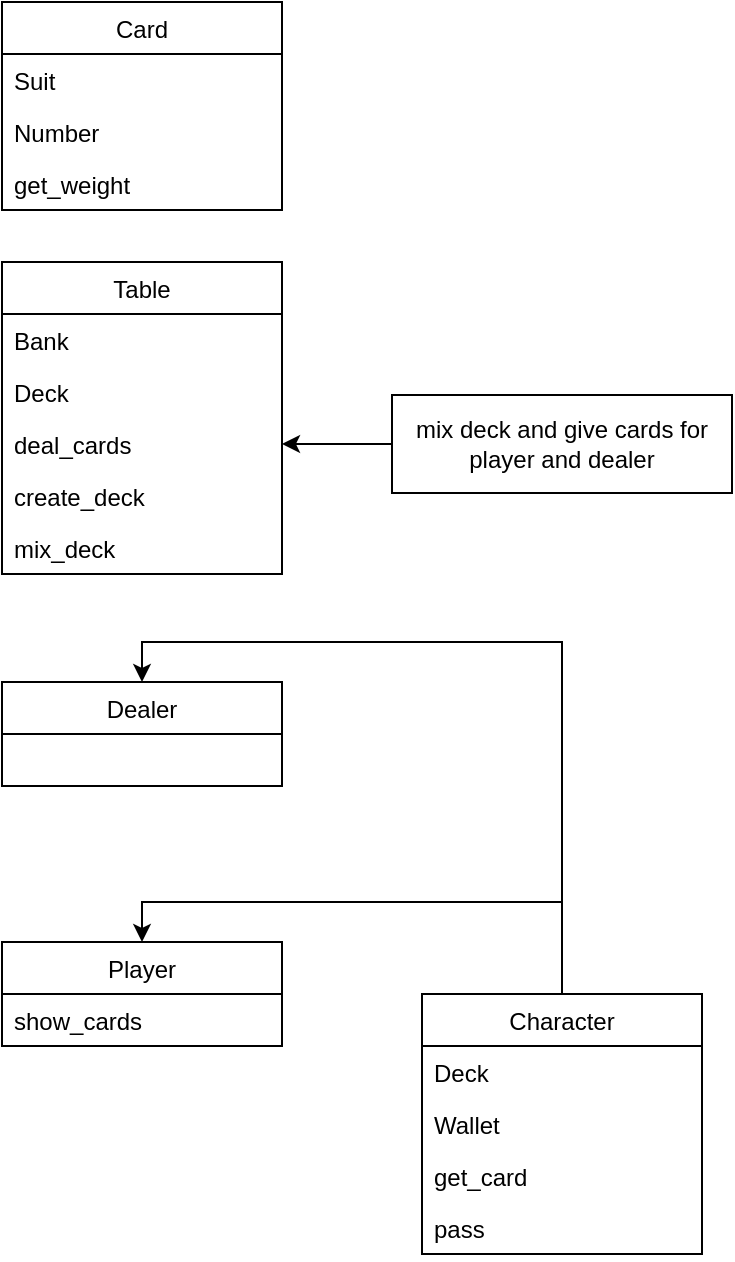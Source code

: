 <mxfile version="14.6.11" type="github"><diagram id="AogqNXzLrixzuUeWCS07" name="Page-1"><mxGraphModel dx="827" dy="483" grid="1" gridSize="10" guides="1" tooltips="1" connect="1" arrows="1" fold="1" page="1" pageScale="1" pageWidth="827" pageHeight="1169" math="0" shadow="0"><root><mxCell id="0"/><mxCell id="1" parent="0"/><mxCell id="8Qw4XHrIWm_vDj4B4k6q-6" value="Player" style="swimlane;fontStyle=0;childLayout=stackLayout;horizontal=1;startSize=26;fillColor=none;horizontalStack=0;resizeParent=1;resizeParentMax=0;resizeLast=0;collapsible=1;marginBottom=0;" parent="1" vertex="1"><mxGeometry x="440" y="610" width="140" height="52" as="geometry"/></mxCell><mxCell id="8Qw4XHrIWm_vDj4B4k6q-11" value="show_cards" style="text;strokeColor=none;fillColor=none;align=left;verticalAlign=top;spacingLeft=4;spacingRight=4;overflow=hidden;rotatable=0;points=[[0,0.5],[1,0.5]];portConstraint=eastwest;" parent="8Qw4XHrIWm_vDj4B4k6q-6" vertex="1"><mxGeometry y="26" width="140" height="26" as="geometry"/></mxCell><mxCell id="8Qw4XHrIWm_vDj4B4k6q-12" value="Dealer" style="swimlane;fontStyle=0;childLayout=stackLayout;horizontal=1;startSize=26;fillColor=none;horizontalStack=0;resizeParent=1;resizeParentMax=0;resizeLast=0;collapsible=1;marginBottom=0;" parent="1" vertex="1"><mxGeometry x="440" y="480" width="140" height="52" as="geometry"/></mxCell><mxCell id="8Qw4XHrIWm_vDj4B4k6q-18" value="Card" style="swimlane;fontStyle=0;childLayout=stackLayout;horizontal=1;startSize=26;fillColor=none;horizontalStack=0;resizeParent=1;resizeParentMax=0;resizeLast=0;collapsible=1;marginBottom=0;" parent="1" vertex="1"><mxGeometry x="440" y="140" width="140" height="104" as="geometry"/></mxCell><mxCell id="8Qw4XHrIWm_vDj4B4k6q-19" value="Suit" style="text;strokeColor=none;fillColor=none;align=left;verticalAlign=top;spacingLeft=4;spacingRight=4;overflow=hidden;rotatable=0;points=[[0,0.5],[1,0.5]];portConstraint=eastwest;" parent="8Qw4XHrIWm_vDj4B4k6q-18" vertex="1"><mxGeometry y="26" width="140" height="26" as="geometry"/></mxCell><mxCell id="8Qw4XHrIWm_vDj4B4k6q-24" value="Number" style="text;strokeColor=none;fillColor=none;align=left;verticalAlign=top;spacingLeft=4;spacingRight=4;overflow=hidden;rotatable=0;points=[[0,0.5],[1,0.5]];portConstraint=eastwest;" parent="8Qw4XHrIWm_vDj4B4k6q-18" vertex="1"><mxGeometry y="52" width="140" height="26" as="geometry"/></mxCell><mxCell id="8Qw4XHrIWm_vDj4B4k6q-25" value="get_weight" style="text;strokeColor=none;fillColor=none;align=left;verticalAlign=top;spacingLeft=4;spacingRight=4;overflow=hidden;rotatable=0;points=[[0,0.5],[1,0.5]];portConstraint=eastwest;" parent="8Qw4XHrIWm_vDj4B4k6q-18" vertex="1"><mxGeometry y="78" width="140" height="26" as="geometry"/></mxCell><mxCell id="8Qw4XHrIWm_vDj4B4k6q-26" value="Table" style="swimlane;fontStyle=0;childLayout=stackLayout;horizontal=1;startSize=26;fillColor=none;horizontalStack=0;resizeParent=1;resizeParentMax=0;resizeLast=0;collapsible=1;marginBottom=0;" parent="1" vertex="1"><mxGeometry x="440" y="270" width="140" height="156" as="geometry"/></mxCell><mxCell id="8Qw4XHrIWm_vDj4B4k6q-27" value="Bank" style="text;strokeColor=none;fillColor=none;align=left;verticalAlign=top;spacingLeft=4;spacingRight=4;overflow=hidden;rotatable=0;points=[[0,0.5],[1,0.5]];portConstraint=eastwest;" parent="8Qw4XHrIWm_vDj4B4k6q-26" vertex="1"><mxGeometry y="26" width="140" height="26" as="geometry"/></mxCell><mxCell id="8Qw4XHrIWm_vDj4B4k6q-28" value="Deck" style="text;strokeColor=none;fillColor=none;align=left;verticalAlign=top;spacingLeft=4;spacingRight=4;overflow=hidden;rotatable=0;points=[[0,0.5],[1,0.5]];portConstraint=eastwest;" parent="8Qw4XHrIWm_vDj4B4k6q-26" vertex="1"><mxGeometry y="52" width="140" height="26" as="geometry"/></mxCell><mxCell id="8Qw4XHrIWm_vDj4B4k6q-29" value="deal_cards" style="text;strokeColor=none;fillColor=none;align=left;verticalAlign=top;spacingLeft=4;spacingRight=4;overflow=hidden;rotatable=0;points=[[0,0.5],[1,0.5]];portConstraint=eastwest;" parent="8Qw4XHrIWm_vDj4B4k6q-26" vertex="1"><mxGeometry y="78" width="140" height="26" as="geometry"/></mxCell><mxCell id="8Qw4XHrIWm_vDj4B4k6q-35" value="create_deck" style="text;strokeColor=none;fillColor=none;align=left;verticalAlign=top;spacingLeft=4;spacingRight=4;overflow=hidden;rotatable=0;points=[[0,0.5],[1,0.5]];portConstraint=eastwest;" parent="8Qw4XHrIWm_vDj4B4k6q-26" vertex="1"><mxGeometry y="104" width="140" height="26" as="geometry"/></mxCell><mxCell id="8Qw4XHrIWm_vDj4B4k6q-36" value="mix_deck" style="text;strokeColor=none;fillColor=none;align=left;verticalAlign=top;spacingLeft=4;spacingRight=4;overflow=hidden;rotatable=0;points=[[0,0.5],[1,0.5]];portConstraint=eastwest;" parent="8Qw4XHrIWm_vDj4B4k6q-26" vertex="1"><mxGeometry y="130" width="140" height="26" as="geometry"/></mxCell><mxCell id="8Qw4XHrIWm_vDj4B4k6q-32" style="edgeStyle=orthogonalEdgeStyle;rounded=0;orthogonalLoop=1;jettySize=auto;html=1;" parent="1" source="8Qw4XHrIWm_vDj4B4k6q-31" target="8Qw4XHrIWm_vDj4B4k6q-29" edge="1"><mxGeometry relative="1" as="geometry"/></mxCell><mxCell id="8Qw4XHrIWm_vDj4B4k6q-31" value="mix deck and give cards for player and dealer" style="rounded=0;whiteSpace=wrap;html=1;" parent="1" vertex="1"><mxGeometry x="635" y="336.5" width="170" height="49" as="geometry"/></mxCell><mxCell id="8Qw4XHrIWm_vDj4B4k6q-48" style="edgeStyle=orthogonalEdgeStyle;rounded=0;orthogonalLoop=1;jettySize=auto;html=1;entryX=0.5;entryY=0;entryDx=0;entryDy=0;" parent="1" source="8Qw4XHrIWm_vDj4B4k6q-37" target="8Qw4XHrIWm_vDj4B4k6q-12" edge="1"><mxGeometry relative="1" as="geometry"><Array as="points"><mxPoint x="720" y="460"/><mxPoint x="510" y="460"/></Array></mxGeometry></mxCell><mxCell id="8Qw4XHrIWm_vDj4B4k6q-49" style="edgeStyle=orthogonalEdgeStyle;rounded=0;orthogonalLoop=1;jettySize=auto;html=1;entryX=0.5;entryY=0;entryDx=0;entryDy=0;" parent="1" source="8Qw4XHrIWm_vDj4B4k6q-37" target="8Qw4XHrIWm_vDj4B4k6q-6" edge="1"><mxGeometry relative="1" as="geometry"><Array as="points"><mxPoint x="720" y="590"/><mxPoint x="510" y="590"/></Array></mxGeometry></mxCell><mxCell id="8Qw4XHrIWm_vDj4B4k6q-37" value="Character" style="swimlane;fontStyle=0;childLayout=stackLayout;horizontal=1;startSize=26;fillColor=none;horizontalStack=0;resizeParent=1;resizeParentMax=0;resizeLast=0;collapsible=1;marginBottom=0;" parent="1" vertex="1"><mxGeometry x="650" y="636" width="140" height="130" as="geometry"><mxRectangle x="680" y="560" width="90" height="26" as="alternateBounds"/></mxGeometry></mxCell><mxCell id="8Qw4XHrIWm_vDj4B4k6q-41" value="Deck" style="text;strokeColor=none;fillColor=none;align=left;verticalAlign=top;spacingLeft=4;spacingRight=4;overflow=hidden;rotatable=0;points=[[0,0.5],[1,0.5]];portConstraint=eastwest;" parent="8Qw4XHrIWm_vDj4B4k6q-37" vertex="1"><mxGeometry y="26" width="140" height="26" as="geometry"/></mxCell><mxCell id="8Qw4XHrIWm_vDj4B4k6q-42" value="Wallet" style="text;strokeColor=none;fillColor=none;align=left;verticalAlign=top;spacingLeft=4;spacingRight=4;overflow=hidden;rotatable=0;points=[[0,0.5],[1,0.5]];portConstraint=eastwest;" parent="8Qw4XHrIWm_vDj4B4k6q-37" vertex="1"><mxGeometry y="52" width="140" height="26" as="geometry"/></mxCell><mxCell id="8Qw4XHrIWm_vDj4B4k6q-9" value="get_card" style="text;strokeColor=none;fillColor=none;align=left;verticalAlign=top;spacingLeft=4;spacingRight=4;overflow=hidden;rotatable=0;points=[[0,0.5],[1,0.5]];portConstraint=eastwest;" parent="8Qw4XHrIWm_vDj4B4k6q-37" vertex="1"><mxGeometry y="78" width="140" height="26" as="geometry"/></mxCell><mxCell id="8Qw4XHrIWm_vDj4B4k6q-16" value="pass" style="text;strokeColor=none;fillColor=none;align=left;verticalAlign=top;spacingLeft=4;spacingRight=4;overflow=hidden;rotatable=0;points=[[0,0.5],[1,0.5]];portConstraint=eastwest;" parent="8Qw4XHrIWm_vDj4B4k6q-37" vertex="1"><mxGeometry y="104" width="140" height="26" as="geometry"/></mxCell></root></mxGraphModel></diagram></mxfile>